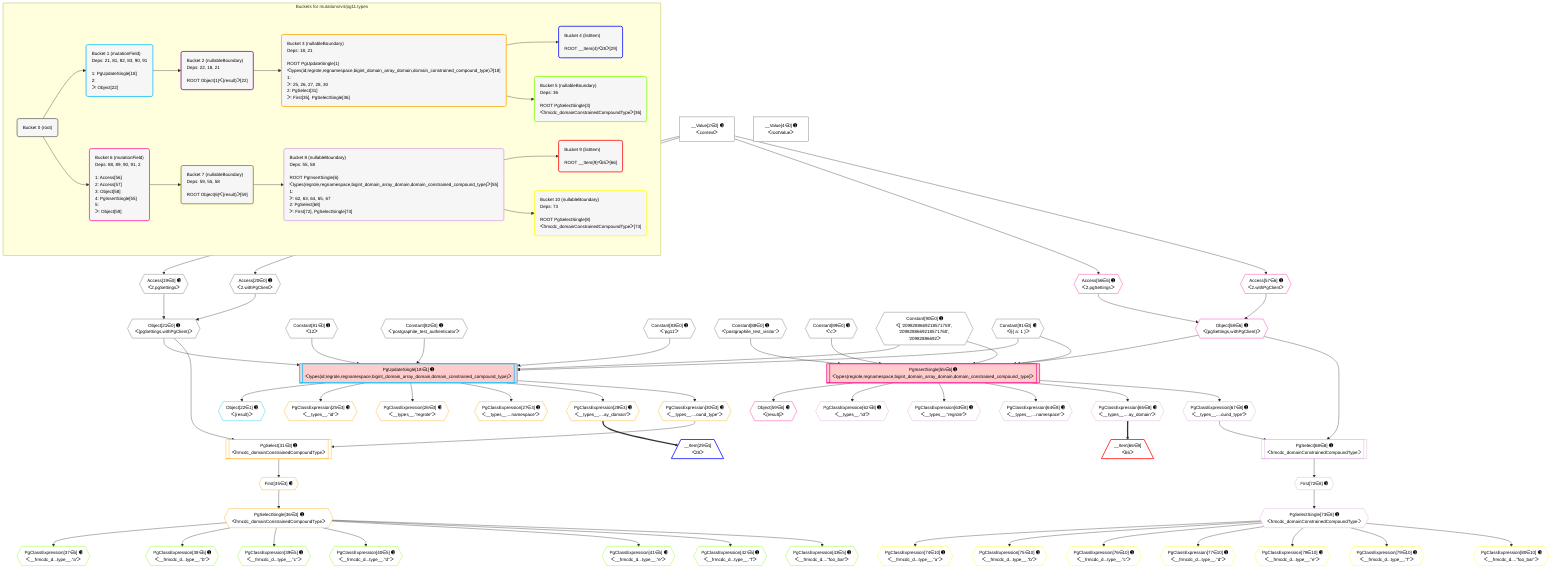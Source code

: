 %%{init: {'themeVariables': { 'fontSize': '12px'}}}%%
graph TD
    classDef path fill:#eee,stroke:#000,color:#000
    classDef plan fill:#fff,stroke-width:1px,color:#000
    classDef itemplan fill:#fff,stroke-width:2px,color:#000
    classDef unbatchedplan fill:#dff,stroke-width:1px,color:#000
    classDef sideeffectplan fill:#fcc,stroke-width:2px,color:#000
    classDef bucket fill:#f6f6f6,color:#000,stroke-width:2px,text-align:left


    %% plan dependencies
    Object21{{"Object[21∈0] ➊<br />ᐸ{pgSettings,withPgClient}ᐳ"}}:::plan
    Access19{{"Access[19∈0] ➊<br />ᐸ2.pgSettingsᐳ"}}:::plan
    Access20{{"Access[20∈0] ➊<br />ᐸ2.withPgClientᐳ"}}:::plan
    Access19 & Access20 --> Object21
    __Value2["__Value[2∈0] ➊<br />ᐸcontextᐳ"]:::plan
    __Value2 --> Access19
    __Value2 --> Access20
    __Value4["__Value[4∈0] ➊<br />ᐸrootValueᐳ"]:::plan
    Constant81{{"Constant[81∈0] ➊<br />ᐸ12ᐳ"}}:::plan
    Constant82{{"Constant[82∈0] ➊<br />ᐸ'postgraphile_test_authenticator'ᐳ"}}:::plan
    Constant83{{"Constant[83∈0] ➊<br />ᐸ'pg11'ᐳ"}}:::plan
    Constant88{{"Constant[88∈0] ➊<br />ᐸ'postgraphile_test_visitor'ᐳ"}}:::plan
    Constant89{{"Constant[89∈0] ➊<br />ᐸ'c'ᐳ"}}:::plan
    Constant90{{"Constant[90∈0] ➊<br />ᐸ[ '2098288669218571759', '2098288669218571760', '20982886692ᐳ"}}:::plan
    Constant91{{"Constant[91∈0] ➊<br />ᐸ§{ a: 1 }ᐳ"}}:::plan
    PgUpdateSingle18[["PgUpdateSingle[18∈1] ➊<br />ᐸtypes(id;regrole,regnamespace,bigint_domain_array_domain,domain_constrained_compound_type)ᐳ"]]:::sideeffectplan
    Object21 & Constant81 & Constant82 & Constant83 & Constant90 & Constant91 --> PgUpdateSingle18
    Object22{{"Object[22∈1] ➊<br />ᐸ{result}ᐳ"}}:::plan
    PgUpdateSingle18 --> Object22
    PgSelect31[["PgSelect[31∈3] ➊<br />ᐸfrmcdc_domainConstrainedCompoundTypeᐳ"]]:::plan
    PgClassExpression30{{"PgClassExpression[30∈3] ➊<br />ᐸ__types__....ound_type”ᐳ"}}:::plan
    Object21 & PgClassExpression30 --> PgSelect31
    PgClassExpression25{{"PgClassExpression[25∈3] ➊<br />ᐸ__types__.”id”ᐳ"}}:::plan
    PgUpdateSingle18 --> PgClassExpression25
    PgClassExpression26{{"PgClassExpression[26∈3] ➊<br />ᐸ__types__.”regrole”ᐳ"}}:::plan
    PgUpdateSingle18 --> PgClassExpression26
    PgClassExpression27{{"PgClassExpression[27∈3] ➊<br />ᐸ__types__....namespace”ᐳ"}}:::plan
    PgUpdateSingle18 --> PgClassExpression27
    PgClassExpression28{{"PgClassExpression[28∈3] ➊<br />ᐸ__types__....ay_domain”ᐳ"}}:::plan
    PgUpdateSingle18 --> PgClassExpression28
    PgUpdateSingle18 --> PgClassExpression30
    First35{{"First[35∈3] ➊"}}:::plan
    PgSelect31 --> First35
    PgSelectSingle36{{"PgSelectSingle[36∈3] ➊<br />ᐸfrmcdc_domainConstrainedCompoundTypeᐳ"}}:::plan
    First35 --> PgSelectSingle36
    __Item29[/"__Item[29∈4]<br />ᐸ28ᐳ"\]:::itemplan
    PgClassExpression28 ==> __Item29
    PgClassExpression37{{"PgClassExpression[37∈5] ➊<br />ᐸ__frmcdc_d...type__.”a”ᐳ"}}:::plan
    PgSelectSingle36 --> PgClassExpression37
    PgClassExpression38{{"PgClassExpression[38∈5] ➊<br />ᐸ__frmcdc_d...type__.”b”ᐳ"}}:::plan
    PgSelectSingle36 --> PgClassExpression38
    PgClassExpression39{{"PgClassExpression[39∈5] ➊<br />ᐸ__frmcdc_d...type__.”c”ᐳ"}}:::plan
    PgSelectSingle36 --> PgClassExpression39
    PgClassExpression40{{"PgClassExpression[40∈5] ➊<br />ᐸ__frmcdc_d...type__.”d”ᐳ"}}:::plan
    PgSelectSingle36 --> PgClassExpression40
    PgClassExpression41{{"PgClassExpression[41∈5] ➊<br />ᐸ__frmcdc_d...type__.”e”ᐳ"}}:::plan
    PgSelectSingle36 --> PgClassExpression41
    PgClassExpression42{{"PgClassExpression[42∈5] ➊<br />ᐸ__frmcdc_d...type__.”f”ᐳ"}}:::plan
    PgSelectSingle36 --> PgClassExpression42
    PgClassExpression43{{"PgClassExpression[43∈5] ➊<br />ᐸ__frmcdc_d....”foo_bar”ᐳ"}}:::plan
    PgSelectSingle36 --> PgClassExpression43
    PgInsertSingle55[["PgInsertSingle[55∈6] ➊<br />ᐸtypes(regrole,regnamespace,bigint_domain_array_domain,domain_constrained_compound_type)ᐳ"]]:::sideeffectplan
    Object58{{"Object[58∈6] ➊<br />ᐸ{pgSettings,withPgClient}ᐳ"}}:::plan
    Object58 & Constant88 & Constant89 & Constant90 & Constant91 --> PgInsertSingle55
    Access56{{"Access[56∈6] ➊<br />ᐸ2.pgSettingsᐳ"}}:::plan
    Access57{{"Access[57∈6] ➊<br />ᐸ2.withPgClientᐳ"}}:::plan
    Access56 & Access57 --> Object58
    __Value2 --> Access56
    __Value2 --> Access57
    Object59{{"Object[59∈6] ➊<br />ᐸ{result}ᐳ"}}:::plan
    PgInsertSingle55 --> Object59
    PgSelect68[["PgSelect[68∈8] ➊<br />ᐸfrmcdc_domainConstrainedCompoundTypeᐳ"]]:::plan
    PgClassExpression67{{"PgClassExpression[67∈8] ➊<br />ᐸ__types__....ound_type”ᐳ"}}:::plan
    Object58 & PgClassExpression67 --> PgSelect68
    PgClassExpression62{{"PgClassExpression[62∈8] ➊<br />ᐸ__types__.”id”ᐳ"}}:::plan
    PgInsertSingle55 --> PgClassExpression62
    PgClassExpression63{{"PgClassExpression[63∈8] ➊<br />ᐸ__types__.”regrole”ᐳ"}}:::plan
    PgInsertSingle55 --> PgClassExpression63
    PgClassExpression64{{"PgClassExpression[64∈8] ➊<br />ᐸ__types__....namespace”ᐳ"}}:::plan
    PgInsertSingle55 --> PgClassExpression64
    PgClassExpression65{{"PgClassExpression[65∈8] ➊<br />ᐸ__types__....ay_domain”ᐳ"}}:::plan
    PgInsertSingle55 --> PgClassExpression65
    PgInsertSingle55 --> PgClassExpression67
    First72{{"First[72∈8] ➊"}}:::plan
    PgSelect68 --> First72
    PgSelectSingle73{{"PgSelectSingle[73∈8] ➊<br />ᐸfrmcdc_domainConstrainedCompoundTypeᐳ"}}:::plan
    First72 --> PgSelectSingle73
    __Item66[/"__Item[66∈9]<br />ᐸ65ᐳ"\]:::itemplan
    PgClassExpression65 ==> __Item66
    PgClassExpression74{{"PgClassExpression[74∈10] ➊<br />ᐸ__frmcdc_d...type__.”a”ᐳ"}}:::plan
    PgSelectSingle73 --> PgClassExpression74
    PgClassExpression75{{"PgClassExpression[75∈10] ➊<br />ᐸ__frmcdc_d...type__.”b”ᐳ"}}:::plan
    PgSelectSingle73 --> PgClassExpression75
    PgClassExpression76{{"PgClassExpression[76∈10] ➊<br />ᐸ__frmcdc_d...type__.”c”ᐳ"}}:::plan
    PgSelectSingle73 --> PgClassExpression76
    PgClassExpression77{{"PgClassExpression[77∈10] ➊<br />ᐸ__frmcdc_d...type__.”d”ᐳ"}}:::plan
    PgSelectSingle73 --> PgClassExpression77
    PgClassExpression78{{"PgClassExpression[78∈10] ➊<br />ᐸ__frmcdc_d...type__.”e”ᐳ"}}:::plan
    PgSelectSingle73 --> PgClassExpression78
    PgClassExpression79{{"PgClassExpression[79∈10] ➊<br />ᐸ__frmcdc_d...type__.”f”ᐳ"}}:::plan
    PgSelectSingle73 --> PgClassExpression79
    PgClassExpression80{{"PgClassExpression[80∈10] ➊<br />ᐸ__frmcdc_d....”foo_bar”ᐳ"}}:::plan
    PgSelectSingle73 --> PgClassExpression80

    %% define steps

    subgraph "Buckets for mutations/v4/pg11.types"
    Bucket0("Bucket 0 (root)"):::bucket
    classDef bucket0 stroke:#696969
    class Bucket0,__Value2,__Value4,Access19,Access20,Object21,Constant81,Constant82,Constant83,Constant88,Constant89,Constant90,Constant91 bucket0
    Bucket1("Bucket 1 (mutationField)<br />Deps: 21, 81, 82, 83, 90, 91<br /><br />1: PgUpdateSingle[18]<br />2: <br />ᐳ: Object[22]"):::bucket
    classDef bucket1 stroke:#00bfff
    class Bucket1,PgUpdateSingle18,Object22 bucket1
    Bucket2("Bucket 2 (nullableBoundary)<br />Deps: 22, 18, 21<br /><br />ROOT Object{1}ᐸ{result}ᐳ[22]"):::bucket
    classDef bucket2 stroke:#7f007f
    class Bucket2 bucket2
    Bucket3("Bucket 3 (nullableBoundary)<br />Deps: 18, 21<br /><br />ROOT PgUpdateSingle{1}ᐸtypes(id;regrole,regnamespace,bigint_domain_array_domain,domain_constrained_compound_type)ᐳ[18]<br />1: <br />ᐳ: 25, 26, 27, 28, 30<br />2: PgSelect[31]<br />ᐳ: First[35], PgSelectSingle[36]"):::bucket
    classDef bucket3 stroke:#ffa500
    class Bucket3,PgClassExpression25,PgClassExpression26,PgClassExpression27,PgClassExpression28,PgClassExpression30,PgSelect31,First35,PgSelectSingle36 bucket3
    Bucket4("Bucket 4 (listItem)<br /><br />ROOT __Item{4}ᐸ28ᐳ[29]"):::bucket
    classDef bucket4 stroke:#0000ff
    class Bucket4,__Item29 bucket4
    Bucket5("Bucket 5 (nullableBoundary)<br />Deps: 36<br /><br />ROOT PgSelectSingle{3}ᐸfrmcdc_domainConstrainedCompoundTypeᐳ[36]"):::bucket
    classDef bucket5 stroke:#7fff00
    class Bucket5,PgClassExpression37,PgClassExpression38,PgClassExpression39,PgClassExpression40,PgClassExpression41,PgClassExpression42,PgClassExpression43 bucket5
    Bucket6("Bucket 6 (mutationField)<br />Deps: 88, 89, 90, 91, 2<br /><br />1: Access[56]<br />2: Access[57]<br />3: Object[58]<br />4: PgInsertSingle[55]<br />5: <br />ᐳ: Object[59]"):::bucket
    classDef bucket6 stroke:#ff1493
    class Bucket6,PgInsertSingle55,Access56,Access57,Object58,Object59 bucket6
    Bucket7("Bucket 7 (nullableBoundary)<br />Deps: 59, 55, 58<br /><br />ROOT Object{6}ᐸ{result}ᐳ[59]"):::bucket
    classDef bucket7 stroke:#808000
    class Bucket7 bucket7
    Bucket8("Bucket 8 (nullableBoundary)<br />Deps: 55, 58<br /><br />ROOT PgInsertSingle{6}ᐸtypes(regrole,regnamespace,bigint_domain_array_domain,domain_constrained_compound_type)ᐳ[55]<br />1: <br />ᐳ: 62, 63, 64, 65, 67<br />2: PgSelect[68]<br />ᐳ: First[72], PgSelectSingle[73]"):::bucket
    classDef bucket8 stroke:#dda0dd
    class Bucket8,PgClassExpression62,PgClassExpression63,PgClassExpression64,PgClassExpression65,PgClassExpression67,PgSelect68,First72,PgSelectSingle73 bucket8
    Bucket9("Bucket 9 (listItem)<br /><br />ROOT __Item{9}ᐸ65ᐳ[66]"):::bucket
    classDef bucket9 stroke:#ff0000
    class Bucket9,__Item66 bucket9
    Bucket10("Bucket 10 (nullableBoundary)<br />Deps: 73<br /><br />ROOT PgSelectSingle{8}ᐸfrmcdc_domainConstrainedCompoundTypeᐳ[73]"):::bucket
    classDef bucket10 stroke:#ffff00
    class Bucket10,PgClassExpression74,PgClassExpression75,PgClassExpression76,PgClassExpression77,PgClassExpression78,PgClassExpression79,PgClassExpression80 bucket10
    Bucket0 --> Bucket1 & Bucket6
    Bucket1 --> Bucket2
    Bucket2 --> Bucket3
    Bucket3 --> Bucket4 & Bucket5
    Bucket6 --> Bucket7
    Bucket7 --> Bucket8
    Bucket8 --> Bucket9 & Bucket10
    end